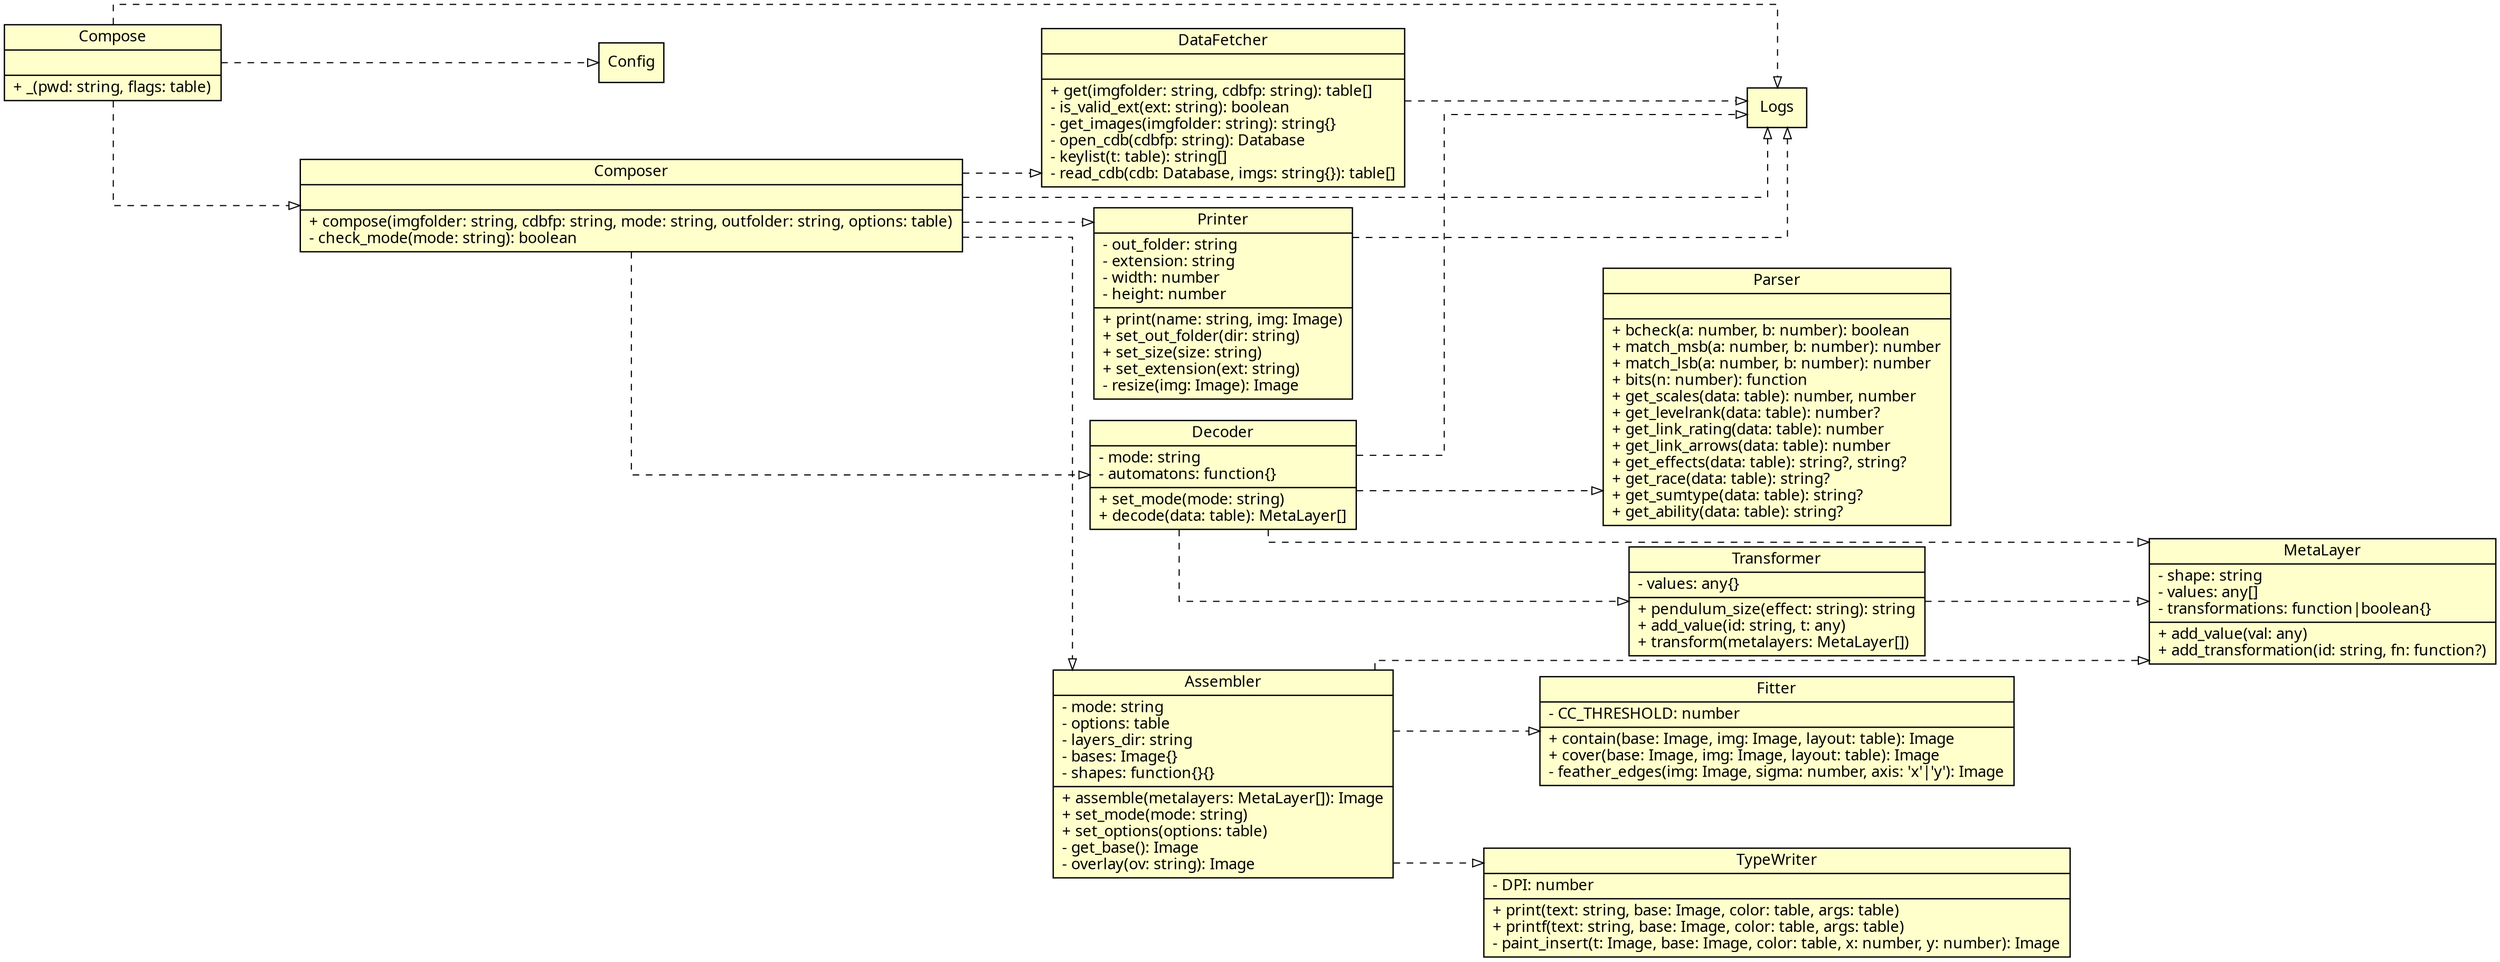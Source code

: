 digraph {
  dpi = 150
  splines = ortho
  fontname = "mono"
  rankdir = "LR"
  ranksep = 1
  edge [fontname = "Ubuntu Mono", dir="both"]
  node [
    shape = record,
    fontname = "Ubuntu Mono",
    style = filled,
    fillcolor = "#ffffcc",
    penwidth = 1.2
  ]
  logs [label=" Logs "]
  config [label=" Config "]
  compose [label=" Compose | |
+ _(pwd: string, flags: table)\l"]
  composer [label=" Composer | |
+ compose(imgfolder: string, cdbfp: string, mode: string, outfolder: string, options: table)\l
- check_mode(mode: string): boolean\l
  "]
  datafetcher [label=" DataFetcher | |
+ get(imgfolder: string, cdbfp: string): table[]\l
- is_valid_ext(ext: string): boolean\l
- get_images(imgfolder: string): string\{\}\l
- open_cdb(cdbfp: string): Database\l
- keylist(t: table): string[]\l
- read_cdb(cdb: Database, imgs: string\{\}): table[]\l
  "]
  decoder [label=" Decoder |
- mode: string\l
- automatons: function\{\}\l
|
+ set_mode(mode: string)\l
+ decode(data: table): MetaLayer[]
  "]
  assembler [label=" Assembler |
- mode: string\l
- options: table\l
- layers_dir: string\l
- bases: Image\{\}\l
- shapes: function\{\}\{\}\l
|
+ assemble(metalayers: MetaLayer[]): Image\l
+ set_mode(mode: string)\l
+ set_options(options: table)\l
- get_base(): Image\l
- overlay(ov: string): Image\l
  "]
  fitter [label=" Fitter |
- CC_THRESHOLD: number\l
|
+ contain(base: Image, img: Image, layout: table): Image\l
+ cover(base: Image, img: Image, layout: table): Image\l
- feather_edges(img: Image, sigma: number, axis: 'x'\|'y'): Image\l
  "]
  metalayer [label=" MetaLayer |
- shape: string\l
- values: any[]\l
- transformations: function\|boolean\{\}\l
|
+ add_value(val: any)\l
+ add_transformation(id: string, fn: function?)\l
  "]
  parser [label=" Parser | |
+ bcheck(a: number, b: number): boolean\l
+ match_msb(a: number, b: number): number\l
+ match_lsb(a: number, b: number): number\l
+ bits(n: number): function\l
+ get_scales(data: table): number, number\l
+ get_levelrank(data: table): number?\l
+ get_link_rating(data: table): number\l
+ get_link_arrows(data: table): number\l
+ get_effects(data: table): string?, string?\l
+ get_race(data: table): string?\l
+ get_sumtype(data: table): string?\l
+ get_ability(data: table): string?\l
  "]
  printer [label=" Printer |
- out_folder: string\l
- extension: string\l
- width: number\l
- height: number\l
|
+ print(name: string, img: Image)\l
+ set_out_folder(dir: string)\l
+ set_size(size: string)\l
+ set_extension(ext: string)\l
- resize(img: Image): Image\l
  "]
  transformer [label=" Transformer |
- values: any\{\}\l
|
+ pendulum_size(effect: string): string\l
+ add_value(id: string, t: any)\l
+ transform(metalayers: MetaLayer[])\l
  "]
  typewriter [label=" TypeWriter |
- DPI: number\l
|
+ print(text: string, base: Image, color: table, args: table)\l
+ printf(text: string, base: Image, color: table, args: table)\l
- paint_insert(t: Image, base: Image, color: table, x: number, y: number): Image\l
  "]

  subgraph dep {
    edge [ style = "dashed", arrowhead = "empty", arrowtail = "none" ]
    compose -> {
      config
      logs
      composer
    }
    composer -> {
      datafetcher
      decoder
      assembler
      printer
      logs
    }
    datafetcher -> logs
    decoder -> {
      logs
      metalayer
      parser
      transformer
    }
    assembler -> {
      fitter
      typewriter
      metalayer
    }
    printer -> logs
    transformer -> metalayer
  }
}
